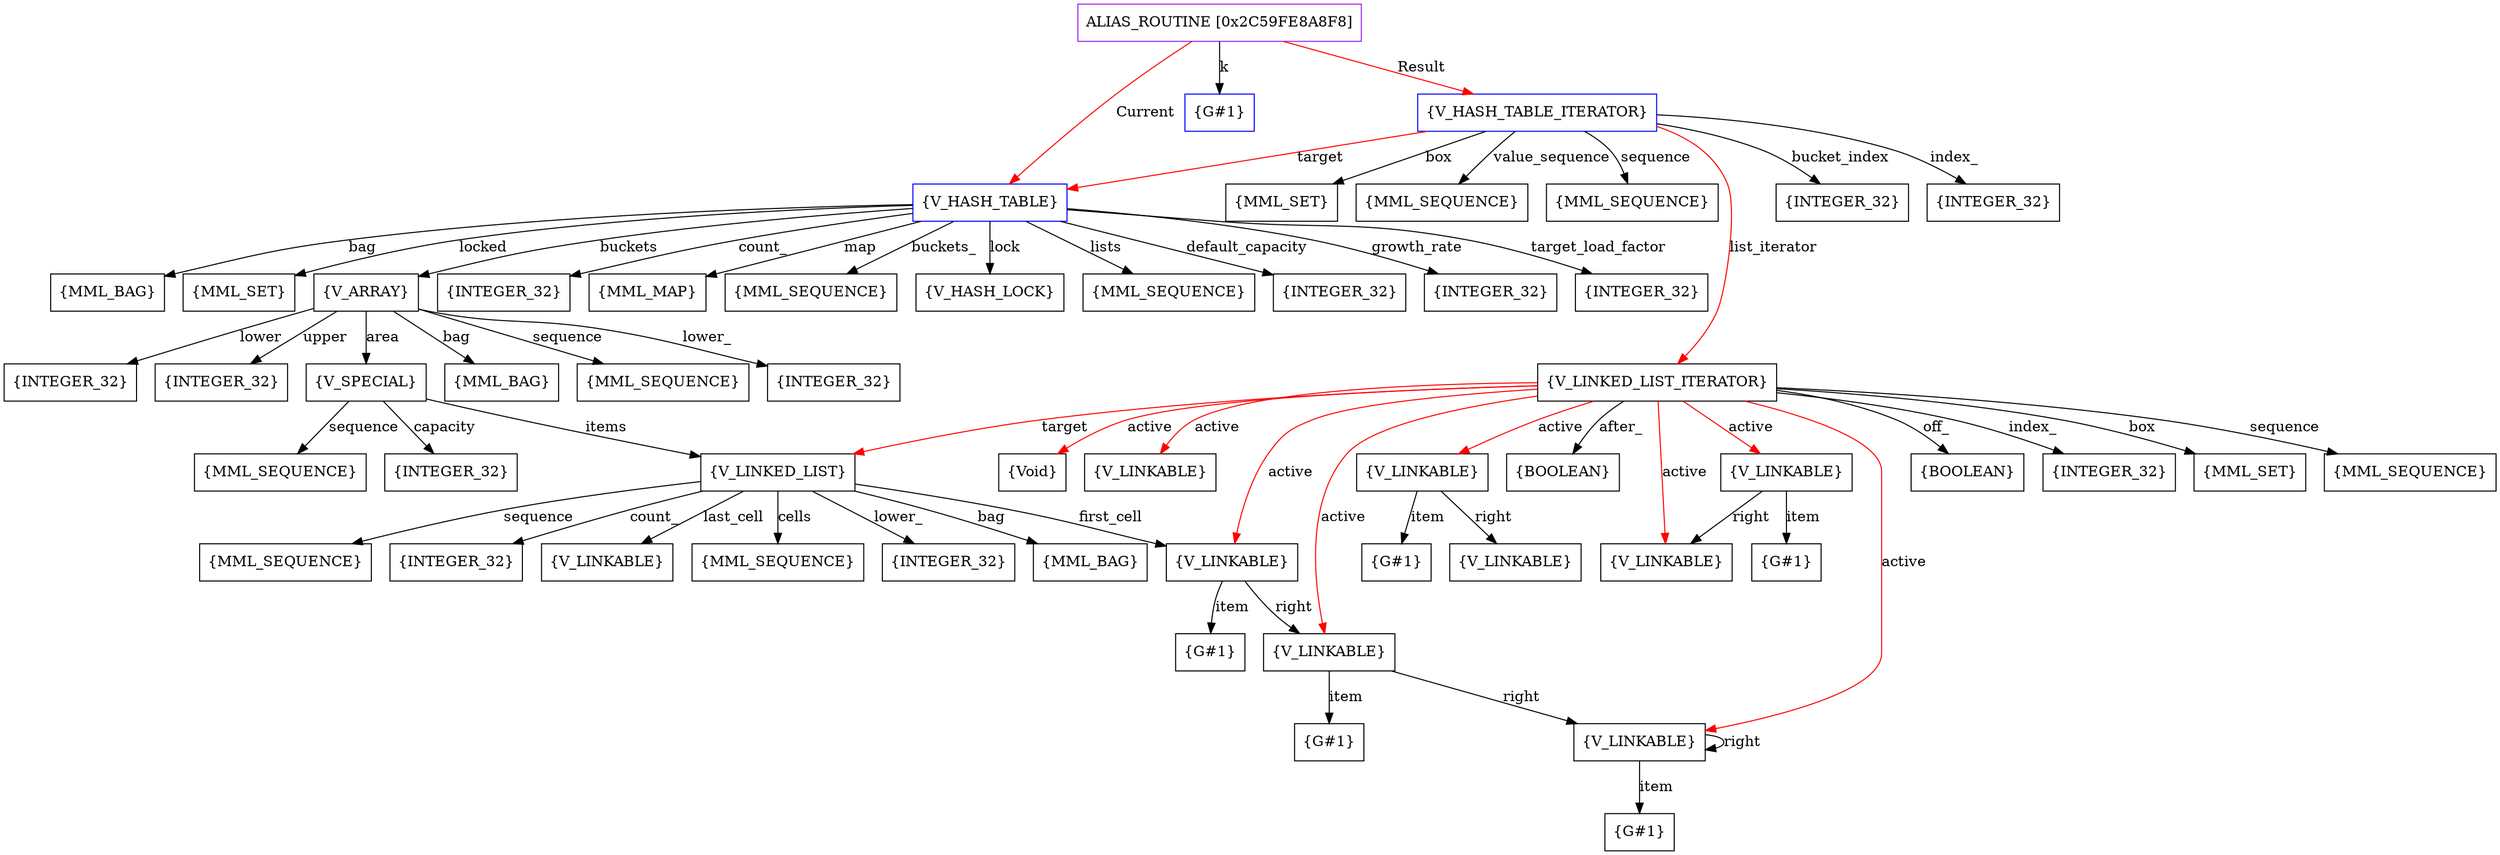 digraph g {
	node [shape=box]
	b1[color=purple label=<ALIAS_ROUTINE [0x2C59FE8A8F8]>]
	b2[color=blue label=<{V_HASH_TABLE}>]
	b3[label=<{INTEGER_32}>]
	b4[label=<{INTEGER_32}>]
	b5[label=<{INTEGER_32}>]
	b6[label=<{MML_BAG}>]
	b7[label=<{MML_SET}>]
	b8[label=<{V_ARRAY}>]
	b9[label=<{MML_BAG}>]
	b10[label=<{MML_SEQUENCE}>]
	b11[label=<{INTEGER_32}>]
	b12[label=<{INTEGER_32}>]
	b13[label=<{INTEGER_32}>]
	b14[label=<{V_SPECIAL}>]
	b15[label=<{V_LINKED_LIST}>]
	b16[label=<{INTEGER_32}>]
	b17[label=<{MML_BAG}>]
	b18[label=<{MML_SEQUENCE}>]
	b19[label=<{INTEGER_32}>]
	b20[label=<{V_LINKABLE}>]
	b21[label=<{G#1}>]
	b22[label=<{V_LINKABLE}>]
	b23[label=<{G#1}>]
	b24[label=<{V_LINKABLE}>]
	b25[label=<{G#1}>]
	b26[label=<{V_LINKABLE}>]
	b27[label=<{MML_SEQUENCE}>]
	b28[label=<{INTEGER_32}>]
	b29[label=<{MML_SEQUENCE}>]
	b30[label=<{INTEGER_32}>]
	b31[label=<{MML_MAP}>]
	b32[label=<{MML_SEQUENCE}>]
	b33[label=<{V_HASH_LOCK}>]
	b34[label=<{MML_SEQUENCE}>]
	b35[color=blue label=<{G#1}>]
	b36[color=blue label=<{V_HASH_TABLE_ITERATOR}>]
	b37[label=<{INTEGER_32}>]
	b38[label=<{MML_SET}>]
	b39[label=<{MML_SEQUENCE}>]
	b40[label=<{MML_SEQUENCE}>]
	b41[label=<{V_LINKED_LIST_ITERATOR}>]
	b42[label=<{BOOLEAN}>]
	b43[label=<{INTEGER_32}>]
	b44[label=<{MML_SET}>]
	b45[label=<{MML_SEQUENCE}>]
	b46[label=<{Void}>]
	b47[label=<{V_LINKABLE}>]
	b48[label=<{V_LINKABLE}>]
	b49[label=<{G#1}>]
	b50[label=<{V_LINKABLE}>]
	b51[label=<{V_LINKABLE}>]
	b52[label=<{G#1}>]
	b53[label=<{V_LINKABLE}>]
	b54[label=<{BOOLEAN}>]
	b55[label=<{INTEGER_32}>]
	b1->b2[color=red label=<Current>]
	b2->b3[label=<default_capacity>]
	b2->b4[label=<growth_rate>]
	b2->b5[label=<target_load_factor>]
	b2->b6[label=<bag>]
	b2->b7[label=<locked>]
	b2->b8[label=<buckets>]
	b8->b9[label=<bag>]
	b8->b10[label=<sequence>]
	b8->b11[label=<lower_>]
	b8->b12[label=<lower>]
	b8->b13[label=<upper>]
	b8->b14[label=<area>]
	b14->b15[label=<items>]
	b15->b16[label=<lower_>]
	b15->b17[label=<bag>]
	b15->b18[label=<sequence>]
	b15->b19[label=<count_>]
	b15->b20[label=<first_cell>]
	b20->b21[label=<item>]
	b20->b22[label=<right>]
	b22->b23[label=<item>]
	b22->b24[label=<right>]
	b24->b25[label=<item>]
	b24->b24[label=<right>]
	b15->b26[label=<last_cell>]
	b15->b27[label=<cells>]
	b14->b28[label=<capacity>]
	b14->b29[label=<sequence>]
	b2->b30[label=<count_>]
	b2->b31[label=<map>]
	b2->b32[label=<buckets_>]
	b2->b33[label=<lock>]
	b2->b34[label=<lists>]
	b1->b35[label=<k>]
	b1->b36[color=red label=<Result>]
	b36->b37[label=<index_>]
	b36->b38[label=<box>]
	b36->b39[label=<value_sequence>]
	b36->b40[label=<sequence>]
	b36->b2[color=red label=<target>]
	b36->b41[color=red label=<list_iterator>]
	b41->b42[label=<off_>]
	b41->b43[label=<index_>]
	b41->b44[label=<box>]
	b41->b45[label=<sequence>]
	b41->b15[color=red label=<target>]
	b41->b20[color=red label=<active>]
	b41->b46[color=red label=<active>]
	b41->b47[color=red label=<active>]
	b41->b48[color=red label=<active>]
	b48->b49[label=<item>]
	b48->b50[label=<right>]
	b41->b22[color=red label=<active>]
	b41->b24[color=red label=<active>]
	b41->b51[color=red label=<active>]
	b51->b52[label=<item>]
	b51->b53[label=<right>]
	b41->b53[color=red label=<active>]
	b41->b54[label=<after_>]
	b36->b55[label=<bucket_index>]
}
